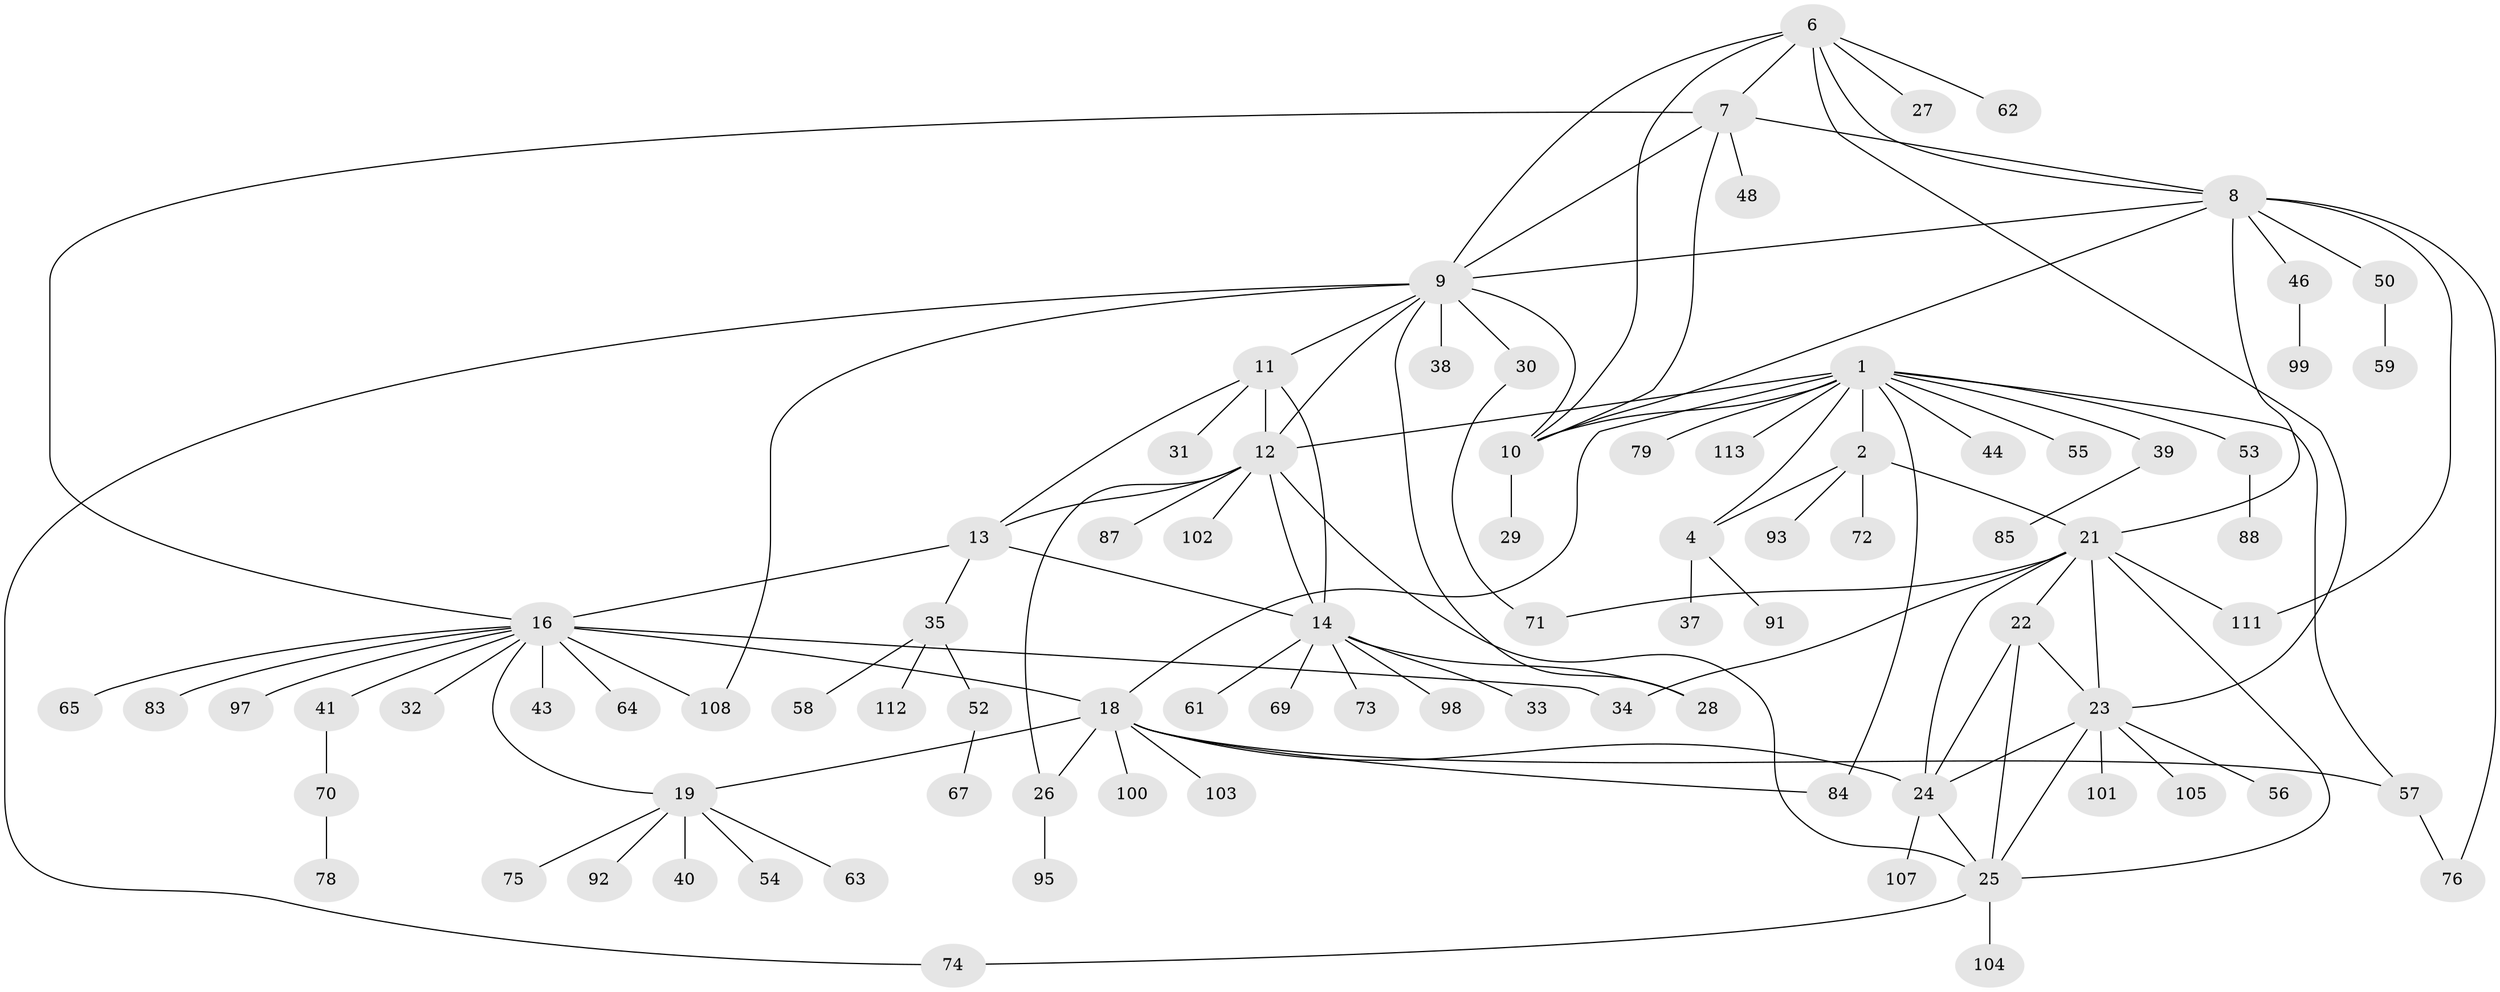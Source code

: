 // original degree distribution, {11: 0.02631578947368421, 7: 0.07894736842105263, 8: 0.03508771929824561, 6: 0.017543859649122806, 4: 0.02631578947368421, 10: 0.008771929824561403, 9: 0.03508771929824561, 3: 0.043859649122807015, 1: 0.5, 2: 0.22807017543859648}
// Generated by graph-tools (version 1.1) at 2025/42/03/06/25 10:42:14]
// undirected, 87 vertices, 121 edges
graph export_dot {
graph [start="1"]
  node [color=gray90,style=filled];
  1 [super="+3"];
  2;
  4 [super="+5"];
  6 [super="+109"];
  7 [super="+68"];
  8 [super="+90"];
  9 [super="+77"];
  10 [super="+81"];
  11 [super="+36"];
  12 [super="+45"];
  13 [super="+106"];
  14 [super="+15"];
  16 [super="+17"];
  18 [super="+20"];
  19 [super="+42"];
  21 [super="+114"];
  22;
  23 [super="+49"];
  24 [super="+89"];
  25 [super="+86"];
  26;
  27;
  28;
  29;
  30 [super="+47"];
  31;
  32;
  33;
  34;
  35;
  37;
  38;
  39;
  40;
  41;
  43 [super="+51"];
  44;
  46 [super="+80"];
  48;
  50;
  52;
  53;
  54;
  55;
  56;
  57 [super="+66"];
  58;
  59 [super="+60"];
  61;
  62;
  63;
  64;
  65;
  67;
  69;
  70;
  71 [super="+82"];
  72 [super="+94"];
  73;
  74;
  75;
  76;
  78;
  79;
  83;
  84;
  85;
  87;
  88;
  91;
  92;
  93 [super="+96"];
  95;
  97;
  98;
  99;
  100;
  101;
  102 [super="+110"];
  103;
  104;
  105;
  107;
  108;
  111;
  112;
  113;
  1 -- 2 [weight=2];
  1 -- 4 [weight=4];
  1 -- 39;
  1 -- 44;
  1 -- 53;
  1 -- 57;
  1 -- 79;
  1 -- 113;
  1 -- 10;
  1 -- 12;
  1 -- 84;
  1 -- 55;
  1 -- 18;
  2 -- 4 [weight=2];
  2 -- 21;
  2 -- 72;
  2 -- 93;
  4 -- 37;
  4 -- 91;
  6 -- 7;
  6 -- 8;
  6 -- 9;
  6 -- 10;
  6 -- 23;
  6 -- 27;
  6 -- 62;
  7 -- 8;
  7 -- 9;
  7 -- 10;
  7 -- 16;
  7 -- 48;
  8 -- 9;
  8 -- 10;
  8 -- 46;
  8 -- 50;
  8 -- 76;
  8 -- 21;
  8 -- 111;
  9 -- 10;
  9 -- 12;
  9 -- 28;
  9 -- 30;
  9 -- 38;
  9 -- 74;
  9 -- 108;
  9 -- 11;
  10 -- 29;
  11 -- 12;
  11 -- 13;
  11 -- 14 [weight=2];
  11 -- 31;
  12 -- 13;
  12 -- 14 [weight=2];
  12 -- 25;
  12 -- 26;
  12 -- 87;
  12 -- 102;
  13 -- 14 [weight=2];
  13 -- 16;
  13 -- 35;
  14 -- 28;
  14 -- 61;
  14 -- 73;
  14 -- 33;
  14 -- 98;
  14 -- 69;
  16 -- 18 [weight=4];
  16 -- 19 [weight=2];
  16 -- 43;
  16 -- 65;
  16 -- 83;
  16 -- 108;
  16 -- 32;
  16 -- 64;
  16 -- 34;
  16 -- 97;
  16 -- 41;
  18 -- 19 [weight=2];
  18 -- 84;
  18 -- 103;
  18 -- 100;
  18 -- 24;
  18 -- 26;
  18 -- 57;
  19 -- 40;
  19 -- 54;
  19 -- 63;
  19 -- 75;
  19 -- 92;
  21 -- 22;
  21 -- 23;
  21 -- 24;
  21 -- 25;
  21 -- 111;
  21 -- 34;
  21 -- 71;
  22 -- 23;
  22 -- 24;
  22 -- 25;
  23 -- 24;
  23 -- 25;
  23 -- 105;
  23 -- 56;
  23 -- 101;
  24 -- 25;
  24 -- 107;
  25 -- 74;
  25 -- 104;
  26 -- 95;
  30 -- 71;
  35 -- 52;
  35 -- 58;
  35 -- 112;
  39 -- 85;
  41 -- 70;
  46 -- 99;
  50 -- 59;
  52 -- 67;
  53 -- 88;
  57 -- 76;
  70 -- 78;
}
